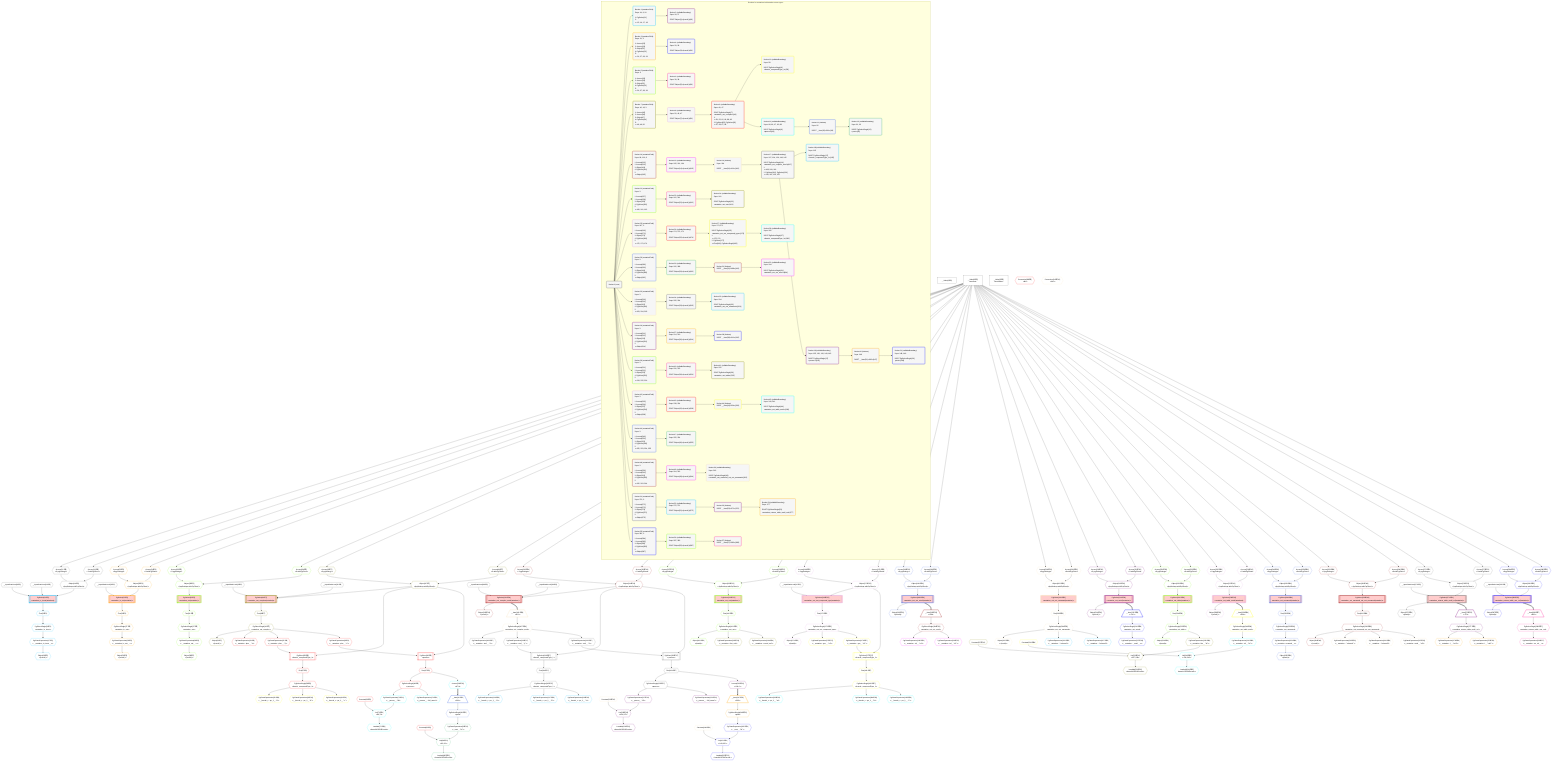 %%{init: {'themeVariables': { 'fontSize': '12px'}}}%%
graph TD
    classDef path fill:#eee,stroke:#000,color:#000
    classDef plan fill:#fff,stroke-width:1px,color:#000
    classDef itemplan fill:#fff,stroke-width:2px,color:#000
    classDef unbatchedplan fill:#dff,stroke-width:1px,color:#000
    classDef sideeffectplan fill:#fcc,stroke-width:2px,color:#000
    classDef bucket fill:#f6f6f6,color:#000,stroke-width:2px,text-align:left


    %% define steps
    __Value0["__Value[0∈0]"]:::plan
    __Value3["__Value[3∈0]<br />ᐸcontextᐳ"]:::plan
    __Value5["__Value[5∈0]<br />ᐸrootValueᐳ"]:::plan
    __InputStaticLeaf9{{"__InputStaticLeaf[9∈0]"}}:::plan
    __InputStaticLeaf10{{"__InputStaticLeaf[10∈0]"}}:::plan
    Access12{{"Access[12∈0]<br />ᐸ3.pgSettingsᐳ"}}:::plan
    Access13{{"Access[13∈0]<br />ᐸ3.withPgClientᐳ"}}:::plan
    Object14{{"Object[14∈0]<br />ᐸ{pgSettings,withPgClient}ᐳ"}}:::plan
    PgSelect11[["PgSelect[11∈1]<br />ᐸmutation_in_inout(mutation)ᐳ"]]:::sideeffectplan
    First15{{"First[15∈1]"}}:::plan
    PgSelectSingle16{{"PgSelectSingle[16∈1]<br />ᐸmutation_in_inoutᐳ"}}:::plan
    PgClassExpression17{{"PgClassExpression[17∈1]<br />ᐸ__mutation_in_inout__.vᐳ"}}:::plan
    Object18{{"Object[18∈1]<br />ᐸ{result}ᐳ"}}:::plan
    __InputStaticLeaf21{{"__InputStaticLeaf[21∈0]"}}:::plan
    Access23{{"Access[23∈3]<br />ᐸ3.pgSettingsᐳ"}}:::plan
    Access24{{"Access[24∈3]<br />ᐸ3.withPgClientᐳ"}}:::plan
    Object25{{"Object[25∈3]<br />ᐸ{pgSettings,withPgClient}ᐳ"}}:::plan
    PgSelect22[["PgSelect[22∈3]<br />ᐸmutation_in_out(mutation)ᐳ"]]:::sideeffectplan
    First26{{"First[26∈3]"}}:::plan
    PgSelectSingle27{{"PgSelectSingle[27∈3]<br />ᐸmutation_in_outᐳ"}}:::plan
    PgClassExpression28{{"PgClassExpression[28∈3]<br />ᐸ__mutation_in_out__.vᐳ"}}:::plan
    Object29{{"Object[29∈3]<br />ᐸ{result}ᐳ"}}:::plan
    Access33{{"Access[33∈5]<br />ᐸ3.pgSettingsᐳ"}}:::plan
    Access34{{"Access[34∈5]<br />ᐸ3.withPgClientᐳ"}}:::plan
    Object35{{"Object[35∈5]<br />ᐸ{pgSettings,withPgClient}ᐳ"}}:::plan
    PgSelect32[["PgSelect[32∈5]<br />ᐸmutation_out(mutation)ᐳ"]]:::sideeffectplan
    First36{{"First[36∈5]"}}:::plan
    PgSelectSingle37{{"PgSelectSingle[37∈5]<br />ᐸmutation_outᐳ"}}:::plan
    PgClassExpression38{{"PgClassExpression[38∈5]<br />ᐸ__mutation_out__.vᐳ"}}:::plan
    Object39{{"Object[39∈5]<br />ᐸ{result}ᐳ"}}:::plan
    __InputStaticLeaf42{{"__InputStaticLeaf[42∈0]"}}:::plan
    __InputStaticLeaf43{{"__InputStaticLeaf[43∈0]"}}:::plan
    Access45{{"Access[45∈7]<br />ᐸ3.pgSettingsᐳ"}}:::plan
    Access46{{"Access[46∈7]<br />ᐸ3.withPgClientᐳ"}}:::plan
    Object47{{"Object[47∈7]<br />ᐸ{pgSettings,withPgClient}ᐳ"}}:::plan
    PgSelect44[["PgSelect[44∈7]<br />ᐸmutation_out_complex(mutation)ᐳ"]]:::sideeffectplan
    First48{{"First[48∈7]"}}:::plan
    PgSelectSingle49{{"PgSelectSingle[49∈7]<br />ᐸmutation_out_complexᐳ"}}:::plan
    Object50{{"Object[50∈7]<br />ᐸ{result}ᐳ"}}:::plan
    PgClassExpression51{{"PgClassExpression[51∈9]<br />ᐸ__mutation...plex__.”x”ᐳ"}}:::plan
    PgClassExpression52{{"PgClassExpression[52∈9]<br />ᐸ__mutation...plex__.”y”ᐳ"}}:::plan
    PgSelect53[["PgSelect[53∈9]<br />ᐸfrmcdc_compoundType_1ᐳ"]]:::plan
    First57{{"First[57∈9]"}}:::plan
    PgSelectSingle58{{"PgSelectSingle[58∈9]<br />ᐸfrmcdc_compoundType_1ᐳ"}}:::plan
    PgClassExpression59{{"PgClassExpression[59∈10]<br />ᐸ__frmcdc_c...pe_1__.”a”ᐳ"}}:::plan
    PgClassExpression60{{"PgClassExpression[60∈10]<br />ᐸ__frmcdc_c...pe_1__.”b”ᐳ"}}:::plan
    PgClassExpression61{{"PgClassExpression[61∈10]<br />ᐸ__frmcdc_c...pe_1__.”c”ᐳ"}}:::plan
    PgClassExpression62{{"PgClassExpression[62∈9]<br />ᐸ__mutation...plex__.”z”ᐳ"}}:::plan
    PgSelect63[["PgSelect[63∈9]<br />ᐸpersonᐳ"]]:::plan
    First67{{"First[67∈9]"}}:::plan
    PgSelectSingle68{{"PgSelectSingle[68∈9]<br />ᐸpersonᐳ"}}:::plan
    Constant69{{"Constant[69∈9]"}}:::plan
    PgClassExpression70{{"PgClassExpression[70∈11]<br />ᐸ__person__.”id”ᐳ"}}:::plan
    List71{{"List[71∈11]<br />ᐸ69,70ᐳ"}}:::plan
    Lambda72{{"Lambda[72∈11]<br />ᐸbase64JSONEncodeᐳ"}}:::plan
    PgClassExpression74{{"PgClassExpression[74∈11]<br />ᐸ__person__...full_name”ᐳ"}}:::plan
    Connection88{{"Connection[88∈9]<br />ᐸ84ᐳ"}}:::plan
    Access291{{"Access[291∈11]<br />ᐸ67.0ᐳ"}}:::plan
    __Item90[/"__Item[90∈12]<br />ᐸ291ᐳ"\]:::itemplan
    PgSelectSingle91{{"PgSelectSingle[91∈12]<br />ᐸpostᐳ"}}:::plan
    Constant92{{"Constant[92∈9]"}}:::plan
    PgClassExpression93{{"PgClassExpression[93∈13]<br />ᐸ__post__.”id”ᐳ"}}:::plan
    List94{{"List[94∈13]<br />ᐸ92,93ᐳ"}}:::plan
    Lambda95{{"Lambda[95∈13]<br />ᐸbase64JSONEncodeᐳ"}}:::plan
    __InputStaticLeaf99{{"__InputStaticLeaf[99∈0]"}}:::plan
    __InputStaticLeaf100{{"__InputStaticLeaf[100∈0]"}}:::plan
    Access102{{"Access[102∈14]<br />ᐸ3.pgSettingsᐳ"}}:::plan
    Access103{{"Access[103∈14]<br />ᐸ3.withPgClientᐳ"}}:::plan
    Object104{{"Object[104∈14]<br />ᐸ{pgSettings,withPgClient}ᐳ"}}:::plan
    PgSelect101[["PgSelect[101∈14]<br />ᐸmutation_out_complex_setof(mutation)ᐳ"]]:::sideeffectplan
    Object105{{"Object[105∈14]<br />ᐸ{result}ᐳ"}}:::plan
    __Item106[/"__Item[106∈16]<br />ᐸ101ᐳ"\]:::itemplan
    PgSelectSingle107{{"PgSelectSingle[107∈16]<br />ᐸmutation_out_complex_setofᐳ"}}:::plan
    PgClassExpression108{{"PgClassExpression[108∈17]<br />ᐸ__mutation...etof__.”x”ᐳ"}}:::plan
    PgClassExpression109{{"PgClassExpression[109∈17]<br />ᐸ__mutation...etof__.”y”ᐳ"}}:::plan
    PgSelect110[["PgSelect[110∈17]<br />ᐸfrmcdc_compoundType_1ᐳ"]]:::plan
    First114{{"First[114∈17]"}}:::plan
    PgSelectSingle115{{"PgSelectSingle[115∈17]<br />ᐸfrmcdc_compoundType_1ᐳ"}}:::plan
    PgClassExpression116{{"PgClassExpression[116∈18]<br />ᐸ__frmcdc_c...pe_1__.”a”ᐳ"}}:::plan
    PgClassExpression117{{"PgClassExpression[117∈18]<br />ᐸ__frmcdc_c...pe_1__.”b”ᐳ"}}:::plan
    PgClassExpression118{{"PgClassExpression[118∈18]<br />ᐸ__frmcdc_c...pe_1__.”c”ᐳ"}}:::plan
    PgClassExpression119{{"PgClassExpression[119∈17]<br />ᐸ__mutation...etof__.”z”ᐳ"}}:::plan
    PgSelect120[["PgSelect[120∈17]<br />ᐸpersonᐳ"]]:::plan
    First124{{"First[124∈17]"}}:::plan
    PgSelectSingle125{{"PgSelectSingle[125∈17]<br />ᐸpersonᐳ"}}:::plan
    Constant126{{"Constant[126∈16]"}}:::plan
    PgClassExpression127{{"PgClassExpression[127∈19]<br />ᐸ__person__.”id”ᐳ"}}:::plan
    List128{{"List[128∈19]<br />ᐸ126,127ᐳ"}}:::plan
    Lambda129{{"Lambda[129∈19]<br />ᐸbase64JSONEncodeᐳ"}}:::plan
    PgClassExpression131{{"PgClassExpression[131∈19]<br />ᐸ__person__...full_name”ᐳ"}}:::plan
    Connection145{{"Connection[145∈16]<br />ᐸ141ᐳ"}}:::plan
    Access292{{"Access[292∈19]<br />ᐸ124.0ᐳ"}}:::plan
    __Item147[/"__Item[147∈20]<br />ᐸ292ᐳ"\]:::itemplan
    PgSelectSingle148{{"PgSelectSingle[148∈20]<br />ᐸpostᐳ"}}:::plan
    Constant149{{"Constant[149∈16]"}}:::plan
    PgClassExpression150{{"PgClassExpression[150∈21]<br />ᐸ__post__.”id”ᐳ"}}:::plan
    List151{{"List[151∈21]<br />ᐸ149,150ᐳ"}}:::plan
    Lambda152{{"Lambda[152∈21]<br />ᐸbase64JSONEncodeᐳ"}}:::plan
    Access157{{"Access[157∈22]<br />ᐸ3.pgSettingsᐳ"}}:::plan
    Access158{{"Access[158∈22]<br />ᐸ3.withPgClientᐳ"}}:::plan
    Object159{{"Object[159∈22]<br />ᐸ{pgSettings,withPgClient}ᐳ"}}:::plan
    PgSelect156[["PgSelect[156∈22]<br />ᐸmutation_out_out(mutation)ᐳ"]]:::sideeffectplan
    First160{{"First[160∈22]"}}:::plan
    PgSelectSingle161{{"PgSelectSingle[161∈22]<br />ᐸmutation_out_outᐳ"}}:::plan
    Object162{{"Object[162∈22]<br />ᐸ{result}ᐳ"}}:::plan
    PgClassExpression163{{"PgClassExpression[163∈24]<br />ᐸ__mutation...first_out”ᐳ"}}:::plan
    PgClassExpression164{{"PgClassExpression[164∈24]<br />ᐸ__mutation...econd_out”ᐳ"}}:::plan
    __InputStaticLeaf167{{"__InputStaticLeaf[167∈0]"}}:::plan
    Access169{{"Access[169∈25]<br />ᐸ3.pgSettingsᐳ"}}:::plan
    Access170{{"Access[170∈25]<br />ᐸ3.withPgClientᐳ"}}:::plan
    Object171{{"Object[171∈25]<br />ᐸ{pgSettings,withPgClient}ᐳ"}}:::plan
    PgSelect168[["PgSelect[168∈25]<br />ᐸmutation_out_out_compound_type(mutation)ᐳ"]]:::sideeffectplan
    First172{{"First[172∈25]"}}:::plan
    PgSelectSingle173{{"PgSelectSingle[173∈25]<br />ᐸmutation_out_out_compound_typeᐳ"}}:::plan
    Object174{{"Object[174∈25]<br />ᐸ{result}ᐳ"}}:::plan
    PgClassExpression175{{"PgClassExpression[175∈27]<br />ᐸ__mutation...ype__.”o1”ᐳ"}}:::plan
    PgClassExpression176{{"PgClassExpression[176∈27]<br />ᐸ__mutation...ype__.”o2”ᐳ"}}:::plan
    PgSelect177[["PgSelect[177∈27]<br />ᐸfrmcdc_compoundType_1ᐳ"]]:::plan
    First181{{"First[181∈27]"}}:::plan
    PgSelectSingle182{{"PgSelectSingle[182∈27]<br />ᐸfrmcdc_compoundType_1ᐳ"}}:::plan
    PgClassExpression183{{"PgClassExpression[183∈28]<br />ᐸ__frmcdc_c...pe_1__.”a”ᐳ"}}:::plan
    PgClassExpression184{{"PgClassExpression[184∈28]<br />ᐸ__frmcdc_c...pe_1__.”b”ᐳ"}}:::plan
    PgClassExpression185{{"PgClassExpression[185∈28]<br />ᐸ__frmcdc_c...pe_1__.”c”ᐳ"}}:::plan
    Access189{{"Access[189∈29]<br />ᐸ3.pgSettingsᐳ"}}:::plan
    Access190{{"Access[190∈29]<br />ᐸ3.withPgClientᐳ"}}:::plan
    Object191{{"Object[191∈29]<br />ᐸ{pgSettings,withPgClient}ᐳ"}}:::plan
    PgSelect188[["PgSelect[188∈29]<br />ᐸmutation_out_out_setof(mutation)ᐳ"]]:::sideeffectplan
    Object192{{"Object[192∈29]<br />ᐸ{result}ᐳ"}}:::plan
    __Item193[/"__Item[193∈31]<br />ᐸ188ᐳ"\]:::itemplan
    PgSelectSingle194{{"PgSelectSingle[194∈31]<br />ᐸmutation_out_out_setofᐳ"}}:::plan
    PgClassExpression195{{"PgClassExpression[195∈32]<br />ᐸ__mutation...tof__.”o1”ᐳ"}}:::plan
    PgClassExpression196{{"PgClassExpression[196∈32]<br />ᐸ__mutation...tof__.”o2”ᐳ"}}:::plan
    Access200{{"Access[200∈33]<br />ᐸ3.pgSettingsᐳ"}}:::plan
    Access201{{"Access[201∈33]<br />ᐸ3.withPgClientᐳ"}}:::plan
    Object202{{"Object[202∈33]<br />ᐸ{pgSettings,withPgClient}ᐳ"}}:::plan
    PgSelect199[["PgSelect[199∈33]<br />ᐸmutation_out_out_unnamed(mutation)ᐳ"]]:::sideeffectplan
    First203{{"First[203∈33]"}}:::plan
    PgSelectSingle204{{"PgSelectSingle[204∈33]<br />ᐸmutation_out_out_unnamedᐳ"}}:::plan
    Object205{{"Object[205∈33]<br />ᐸ{result}ᐳ"}}:::plan
    PgClassExpression206{{"PgClassExpression[206∈35]<br />ᐸ__mutation....”column1”ᐳ"}}:::plan
    PgClassExpression207{{"PgClassExpression[207∈35]<br />ᐸ__mutation....”column2”ᐳ"}}:::plan
    Access211{{"Access[211∈36]<br />ᐸ3.pgSettingsᐳ"}}:::plan
    Access212{{"Access[212∈36]<br />ᐸ3.withPgClientᐳ"}}:::plan
    Object213{{"Object[213∈36]<br />ᐸ{pgSettings,withPgClient}ᐳ"}}:::plan
    PgSelect210[["PgSelect[210∈36]<br />ᐸmutation_out_setof(mutation)ᐳ"]]:::sideeffectplan
    Object214{{"Object[214∈36]<br />ᐸ{result}ᐳ"}}:::plan
    __Item215[/"__Item[215∈38]<br />ᐸ210ᐳ"\]:::itemplan
    PgSelectSingle216{{"PgSelectSingle[216∈38]<br />ᐸmutation_out_setofᐳ"}}:::plan
    PgClassExpression217{{"PgClassExpression[217∈38]<br />ᐸ__mutation..._setof__.vᐳ"}}:::plan
    Access221{{"Access[221∈39]<br />ᐸ3.pgSettingsᐳ"}}:::plan
    Access222{{"Access[222∈39]<br />ᐸ3.withPgClientᐳ"}}:::plan
    Object223{{"Object[223∈39]<br />ᐸ{pgSettings,withPgClient}ᐳ"}}:::plan
    PgSelect220[["PgSelect[220∈39]<br />ᐸmutation_out_table(mutation)ᐳ"]]:::sideeffectplan
    First224{{"First[224∈39]"}}:::plan
    PgSelectSingle225{{"PgSelectSingle[225∈39]<br />ᐸmutation_out_tableᐳ"}}:::plan
    Object226{{"Object[226∈39]<br />ᐸ{result}ᐳ"}}:::plan
    Constant227{{"Constant[227∈41]"}}:::plan
    PgClassExpression228{{"PgClassExpression[228∈41]<br />ᐸ__mutation...ble__.”id”ᐳ"}}:::plan
    List229{{"List[229∈41]<br />ᐸ227,228ᐳ"}}:::plan
    Lambda230{{"Lambda[230∈41]<br />ᐸbase64JSONEncodeᐳ"}}:::plan
    Access235{{"Access[235∈42]<br />ᐸ3.pgSettingsᐳ"}}:::plan
    Access236{{"Access[236∈42]<br />ᐸ3.withPgClientᐳ"}}:::plan
    Object237{{"Object[237∈42]<br />ᐸ{pgSettings,withPgClient}ᐳ"}}:::plan
    PgSelect234[["PgSelect[234∈42]<br />ᐸmutation_out_table_setof(mutation)ᐳ"]]:::sideeffectplan
    Object238{{"Object[238∈42]<br />ᐸ{result}ᐳ"}}:::plan
    __Item239[/"__Item[239∈44]<br />ᐸ234ᐳ"\]:::itemplan
    PgSelectSingle240{{"PgSelectSingle[240∈44]<br />ᐸmutation_out_table_setofᐳ"}}:::plan
    Constant241{{"Constant[241∈44]"}}:::plan
    PgClassExpression242{{"PgClassExpression[242∈45]<br />ᐸ__mutation...tof__.”id”ᐳ"}}:::plan
    List243{{"List[243∈45]<br />ᐸ241,242ᐳ"}}:::plan
    Lambda244{{"Lambda[244∈45]<br />ᐸbase64JSONEncodeᐳ"}}:::plan
    Access249{{"Access[249∈46]<br />ᐸ3.pgSettingsᐳ"}}:::plan
    Access250{{"Access[250∈46]<br />ᐸ3.withPgClientᐳ"}}:::plan
    Object251{{"Object[251∈46]<br />ᐸ{pgSettings,withPgClient}ᐳ"}}:::plan
    PgSelect248[["PgSelect[248∈46]<br />ᐸmutation_out_unnamed(mutation)ᐳ"]]:::sideeffectplan
    First252{{"First[252∈46]"}}:::plan
    PgSelectSingle253{{"PgSelectSingle[253∈46]<br />ᐸmutation_out_unnamedᐳ"}}:::plan
    PgClassExpression254{{"PgClassExpression[254∈46]<br />ᐸ__mutation...nnamed__.vᐳ"}}:::plan
    Object255{{"Object[255∈46]<br />ᐸ{result}ᐳ"}}:::plan
    Access259{{"Access[259∈48]<br />ᐸ3.pgSettingsᐳ"}}:::plan
    Access260{{"Access[260∈48]<br />ᐸ3.withPgClientᐳ"}}:::plan
    Object261{{"Object[261∈48]<br />ᐸ{pgSettings,withPgClient}ᐳ"}}:::plan
    PgSelect258[["PgSelect[258∈48]<br />ᐸmutation_out_unnamed_out_out_unnamed(mutation)ᐳ"]]:::sideeffectplan
    First262{{"First[262∈48]"}}:::plan
    PgSelectSingle263{{"PgSelectSingle[263∈48]<br />ᐸmutation_out_unnamed_out_out_unnamedᐳ"}}:::plan
    Object264{{"Object[264∈48]<br />ᐸ{result}ᐳ"}}:::plan
    PgClassExpression265{{"PgClassExpression[265∈50]<br />ᐸ__mutation....”column1”ᐳ"}}:::plan
    PgClassExpression266{{"PgClassExpression[266∈50]<br />ᐸ__mutation....”column3”ᐳ"}}:::plan
    PgClassExpression267{{"PgClassExpression[267∈50]<br />ᐸ__mutation...med__.”o2”ᐳ"}}:::plan
    __InputStaticLeaf270{{"__InputStaticLeaf[270∈0]"}}:::plan
    Access272{{"Access[272∈51]<br />ᐸ3.pgSettingsᐳ"}}:::plan
    Access273{{"Access[273∈51]<br />ᐸ3.withPgClientᐳ"}}:::plan
    Object274{{"Object[274∈51]<br />ᐸ{pgSettings,withPgClient}ᐳ"}}:::plan
    PgSelect271[["PgSelect[271∈51]<br />ᐸmutation_returns_table_multi_col(mutation)ᐳ"]]:::sideeffectplan
    Object275{{"Object[275∈51]<br />ᐸ{result}ᐳ"}}:::plan
    __Item276[/"__Item[276∈53]<br />ᐸ271ᐳ"\]:::itemplan
    PgSelectSingle277{{"PgSelectSingle[277∈53]<br />ᐸmutation_returns_table_multi_colᐳ"}}:::plan
    PgClassExpression278{{"PgClassExpression[278∈54]<br />ᐸ__mutation...l__.”col1”ᐳ"}}:::plan
    PgClassExpression279{{"PgClassExpression[279∈54]<br />ᐸ__mutation...l__.”col2”ᐳ"}}:::plan
    __InputStaticLeaf282{{"__InputStaticLeaf[282∈0]"}}:::plan
    Access284{{"Access[284∈55]<br />ᐸ3.pgSettingsᐳ"}}:::plan
    Access285{{"Access[285∈55]<br />ᐸ3.withPgClientᐳ"}}:::plan
    Object286{{"Object[286∈55]<br />ᐸ{pgSettings,withPgClient}ᐳ"}}:::plan
    PgSelect283[["PgSelect[283∈55]<br />ᐸmutation_returns_table_one_col(mutation)ᐳ"]]:::sideeffectplan
    Object287{{"Object[287∈55]<br />ᐸ{result}ᐳ"}}:::plan
    __Item288[/"__Item[288∈57]<br />ᐸ283ᐳ"\]:::itemplan
    PgSelectSingle289{{"PgSelectSingle[289∈57]<br />ᐸmutation_returns_table_one_colᐳ"}}:::plan
    PgClassExpression290{{"PgClassExpression[290∈57]<br />ᐸ__mutation...ne_col__.vᐳ"}}:::plan

    %% plan dependencies
    __Value3 --> Access12
    __Value3 --> Access13
    Access12 & Access13 --> Object14
    Object14 & __InputStaticLeaf9 & __InputStaticLeaf10 --> PgSelect11
    PgSelect11 --> First15
    First15 --> PgSelectSingle16
    PgSelectSingle16 --> PgClassExpression17
    PgClassExpression17 --> Object18
    __Value3 --> Access23
    __Value3 --> Access24
    Access23 & Access24 --> Object25
    Object25 & __InputStaticLeaf21 --> PgSelect22
    PgSelect22 --> First26
    First26 --> PgSelectSingle27
    PgSelectSingle27 --> PgClassExpression28
    PgClassExpression28 --> Object29
    __Value3 --> Access33
    __Value3 --> Access34
    Access33 & Access34 --> Object35
    Object35 --> PgSelect32
    PgSelect32 --> First36
    First36 --> PgSelectSingle37
    PgSelectSingle37 --> PgClassExpression38
    PgClassExpression38 --> Object39
    __Value3 --> Access45
    __Value3 --> Access46
    Access45 & Access46 --> Object47
    Object47 & __InputStaticLeaf42 & __InputStaticLeaf43 --> PgSelect44
    PgSelect44 --> First48
    First48 --> PgSelectSingle49
    PgSelectSingle49 --> Object50
    PgSelectSingle49 --> PgClassExpression51
    PgSelectSingle49 --> PgClassExpression52
    Object47 & PgClassExpression52 --> PgSelect53
    PgSelect53 --> First57
    First57 --> PgSelectSingle58
    PgSelectSingle58 --> PgClassExpression59
    PgSelectSingle58 --> PgClassExpression60
    PgSelectSingle58 --> PgClassExpression61
    PgSelectSingle49 --> PgClassExpression62
    Object47 & PgClassExpression62 --> PgSelect63
    PgSelect63 --> First67
    First67 --> PgSelectSingle68
    PgSelectSingle68 --> PgClassExpression70
    Constant69 & PgClassExpression70 --> List71
    List71 --> Lambda72
    PgSelectSingle68 --> PgClassExpression74
    First67 --> Access291
    Access291 ==> __Item90
    __Item90 --> PgSelectSingle91
    PgSelectSingle91 --> PgClassExpression93
    Constant92 & PgClassExpression93 --> List94
    List94 --> Lambda95
    __Value3 --> Access102
    __Value3 --> Access103
    Access102 & Access103 --> Object104
    Object104 & __InputStaticLeaf99 & __InputStaticLeaf100 --> PgSelect101
    PgSelect101 --> Object105
    PgSelect101 ==> __Item106
    __Item106 --> PgSelectSingle107
    PgSelectSingle107 --> PgClassExpression108
    PgSelectSingle107 --> PgClassExpression109
    Object104 & PgClassExpression109 --> PgSelect110
    PgSelect110 --> First114
    First114 --> PgSelectSingle115
    PgSelectSingle115 --> PgClassExpression116
    PgSelectSingle115 --> PgClassExpression117
    PgSelectSingle115 --> PgClassExpression118
    PgSelectSingle107 --> PgClassExpression119
    Object104 & PgClassExpression119 --> PgSelect120
    PgSelect120 --> First124
    First124 --> PgSelectSingle125
    PgSelectSingle125 --> PgClassExpression127
    Constant126 & PgClassExpression127 --> List128
    List128 --> Lambda129
    PgSelectSingle125 --> PgClassExpression131
    First124 --> Access292
    Access292 ==> __Item147
    __Item147 --> PgSelectSingle148
    PgSelectSingle148 --> PgClassExpression150
    Constant149 & PgClassExpression150 --> List151
    List151 --> Lambda152
    __Value3 --> Access157
    __Value3 --> Access158
    Access157 & Access158 --> Object159
    Object159 --> PgSelect156
    PgSelect156 --> First160
    First160 --> PgSelectSingle161
    PgSelectSingle161 --> Object162
    PgSelectSingle161 --> PgClassExpression163
    PgSelectSingle161 --> PgClassExpression164
    __Value3 --> Access169
    __Value3 --> Access170
    Access169 & Access170 --> Object171
    Object171 & __InputStaticLeaf167 --> PgSelect168
    PgSelect168 --> First172
    First172 --> PgSelectSingle173
    PgSelectSingle173 --> Object174
    PgSelectSingle173 --> PgClassExpression175
    PgSelectSingle173 --> PgClassExpression176
    Object171 & PgClassExpression176 --> PgSelect177
    PgSelect177 --> First181
    First181 --> PgSelectSingle182
    PgSelectSingle182 --> PgClassExpression183
    PgSelectSingle182 --> PgClassExpression184
    PgSelectSingle182 --> PgClassExpression185
    __Value3 --> Access189
    __Value3 --> Access190
    Access189 & Access190 --> Object191
    Object191 --> PgSelect188
    PgSelect188 --> Object192
    PgSelect188 ==> __Item193
    __Item193 --> PgSelectSingle194
    PgSelectSingle194 --> PgClassExpression195
    PgSelectSingle194 --> PgClassExpression196
    __Value3 --> Access200
    __Value3 --> Access201
    Access200 & Access201 --> Object202
    Object202 --> PgSelect199
    PgSelect199 --> First203
    First203 --> PgSelectSingle204
    PgSelectSingle204 --> Object205
    PgSelectSingle204 --> PgClassExpression206
    PgSelectSingle204 --> PgClassExpression207
    __Value3 --> Access211
    __Value3 --> Access212
    Access211 & Access212 --> Object213
    Object213 --> PgSelect210
    PgSelect210 --> Object214
    PgSelect210 ==> __Item215
    __Item215 --> PgSelectSingle216
    PgSelectSingle216 --> PgClassExpression217
    __Value3 --> Access221
    __Value3 --> Access222
    Access221 & Access222 --> Object223
    Object223 --> PgSelect220
    PgSelect220 --> First224
    First224 --> PgSelectSingle225
    PgSelectSingle225 --> Object226
    PgSelectSingle225 --> PgClassExpression228
    Constant227 & PgClassExpression228 --> List229
    List229 --> Lambda230
    __Value3 --> Access235
    __Value3 --> Access236
    Access235 & Access236 --> Object237
    Object237 --> PgSelect234
    PgSelect234 --> Object238
    PgSelect234 ==> __Item239
    __Item239 --> PgSelectSingle240
    PgSelectSingle240 --> PgClassExpression242
    Constant241 & PgClassExpression242 --> List243
    List243 --> Lambda244
    __Value3 --> Access249
    __Value3 --> Access250
    Access249 & Access250 --> Object251
    Object251 --> PgSelect248
    PgSelect248 --> First252
    First252 --> PgSelectSingle253
    PgSelectSingle253 --> PgClassExpression254
    PgClassExpression254 --> Object255
    __Value3 --> Access259
    __Value3 --> Access260
    Access259 & Access260 --> Object261
    Object261 --> PgSelect258
    PgSelect258 --> First262
    First262 --> PgSelectSingle263
    PgSelectSingle263 --> Object264
    PgSelectSingle263 --> PgClassExpression265
    PgSelectSingle263 --> PgClassExpression266
    PgSelectSingle263 --> PgClassExpression267
    __Value3 --> Access272
    __Value3 --> Access273
    Access272 & Access273 --> Object274
    Object274 & __InputStaticLeaf270 --> PgSelect271
    PgSelect271 --> Object275
    PgSelect271 ==> __Item276
    __Item276 --> PgSelectSingle277
    PgSelectSingle277 --> PgClassExpression278
    PgSelectSingle277 --> PgClassExpression279
    __Value3 --> Access284
    __Value3 --> Access285
    Access284 & Access285 --> Object286
    Object286 & __InputStaticLeaf282 --> PgSelect283
    PgSelect283 --> Object287
    PgSelect283 ==> __Item288
    __Item288 --> PgSelectSingle289
    PgSelectSingle289 --> PgClassExpression290

    subgraph "Buckets for mutations/v4/mutation-return-types"
    Bucket0("Bucket 0 (root)"):::bucket
    classDef bucket0 stroke:#696969
    class Bucket0,__Value0,__Value3,__Value5,__InputStaticLeaf9,__InputStaticLeaf10,Access12,Access13,Object14,__InputStaticLeaf21,__InputStaticLeaf42,__InputStaticLeaf43,__InputStaticLeaf99,__InputStaticLeaf100,__InputStaticLeaf167,__InputStaticLeaf270,__InputStaticLeaf282 bucket0
    Bucket1("Bucket 1 (mutationField)<br />Deps: 14, 9, 10<br /><br />1: PgSelect[11]<br />2: <br />ᐳ: 15, 16, 17, 18"):::bucket
    classDef bucket1 stroke:#00bfff
    class Bucket1,PgSelect11,First15,PgSelectSingle16,PgClassExpression17,Object18 bucket1
    Bucket2("Bucket 2 (nullableBoundary)<br />Deps: 18, 17<br /><br />ROOT Object{1}ᐸ{result}ᐳ[18]"):::bucket
    classDef bucket2 stroke:#7f007f
    class Bucket2 bucket2
    Bucket3("Bucket 3 (mutationField)<br />Deps: 21, 3<br /><br />1: Access[23]<br />2: Access[24]<br />3: Object[25]<br />4: PgSelect[22]<br />5: <br />ᐳ: 26, 27, 28, 29"):::bucket
    classDef bucket3 stroke:#ffa500
    class Bucket3,PgSelect22,Access23,Access24,Object25,First26,PgSelectSingle27,PgClassExpression28,Object29 bucket3
    Bucket4("Bucket 4 (nullableBoundary)<br />Deps: 29, 28<br /><br />ROOT Object{3}ᐸ{result}ᐳ[29]"):::bucket
    classDef bucket4 stroke:#0000ff
    class Bucket4 bucket4
    Bucket5("Bucket 5 (mutationField)<br />Deps: 3<br /><br />1: Access[33]<br />2: Access[34]<br />3: Object[35]<br />4: PgSelect[32]<br />5: <br />ᐳ: 36, 37, 38, 39"):::bucket
    classDef bucket5 stroke:#7fff00
    class Bucket5,PgSelect32,Access33,Access34,Object35,First36,PgSelectSingle37,PgClassExpression38,Object39 bucket5
    Bucket6("Bucket 6 (nullableBoundary)<br />Deps: 39, 38<br /><br />ROOT Object{5}ᐸ{result}ᐳ[39]"):::bucket
    classDef bucket6 stroke:#ff1493
    class Bucket6 bucket6
    Bucket7("Bucket 7 (mutationField)<br />Deps: 42, 43, 3<br /><br />1: Access[45]<br />2: Access[46]<br />3: Object[47]<br />4: PgSelect[44]<br />5: <br />ᐳ: 48, 49, 50"):::bucket
    classDef bucket7 stroke:#808000
    class Bucket7,PgSelect44,Access45,Access46,Object47,First48,PgSelectSingle49,Object50 bucket7
    Bucket8("Bucket 8 (nullableBoundary)<br />Deps: 50, 49, 47<br /><br />ROOT Object{7}ᐸ{result}ᐳ[50]"):::bucket
    classDef bucket8 stroke:#dda0dd
    class Bucket8 bucket8
    Bucket9("Bucket 9 (nullableBoundary)<br />Deps: 49, 47<br /><br />ROOT PgSelectSingle{7}ᐸmutation_out_complexᐳ[49]<br />1: <br />ᐳ: 51, 52, 62, 69, 88, 92<br />2: PgSelect[53], PgSelect[63]<br />ᐳ: 57, 58, 67, 68"):::bucket
    classDef bucket9 stroke:#ff0000
    class Bucket9,PgClassExpression51,PgClassExpression52,PgSelect53,First57,PgSelectSingle58,PgClassExpression62,PgSelect63,First67,PgSelectSingle68,Constant69,Connection88,Constant92 bucket9
    Bucket10("Bucket 10 (nullableBoundary)<br />Deps: 58<br /><br />ROOT PgSelectSingle{9}ᐸfrmcdc_compoundType_1ᐳ[58]"):::bucket
    classDef bucket10 stroke:#ffff00
    class Bucket10,PgClassExpression59,PgClassExpression60,PgClassExpression61 bucket10
    Bucket11("Bucket 11 (nullableBoundary)<br />Deps: 68, 69, 67, 92, 88<br /><br />ROOT PgSelectSingle{9}ᐸpersonᐳ[68]"):::bucket
    classDef bucket11 stroke:#00ffff
    class Bucket11,PgClassExpression70,List71,Lambda72,PgClassExpression74,Access291 bucket11
    Bucket12("Bucket 12 (listItem)<br />Deps: 92<br /><br />ROOT __Item{12}ᐸ291ᐳ[90]"):::bucket
    classDef bucket12 stroke:#4169e1
    class Bucket12,__Item90,PgSelectSingle91 bucket12
    Bucket13("Bucket 13 (nullableBoundary)<br />Deps: 91, 92<br /><br />ROOT PgSelectSingle{12}ᐸpostᐳ[91]"):::bucket
    classDef bucket13 stroke:#3cb371
    class Bucket13,PgClassExpression93,List94,Lambda95 bucket13
    Bucket14("Bucket 14 (mutationField)<br />Deps: 99, 100, 3<br /><br />1: Access[102]<br />2: Access[103]<br />3: Object[104]<br />4: PgSelect[101]<br />5: <br />ᐳ: Object[105]"):::bucket
    classDef bucket14 stroke:#a52a2a
    class Bucket14,PgSelect101,Access102,Access103,Object104,Object105 bucket14
    Bucket15("Bucket 15 (nullableBoundary)<br />Deps: 105, 101, 104<br /><br />ROOT Object{14}ᐸ{result}ᐳ[105]"):::bucket
    classDef bucket15 stroke:#ff00ff
    class Bucket15 bucket15
    Bucket16("Bucket 16 (listItem)<br />Deps: 104<br /><br />ROOT __Item{16}ᐸ101ᐳ[106]"):::bucket
    classDef bucket16 stroke:#f5deb3
    class Bucket16,__Item106,PgSelectSingle107,Constant126,Connection145,Constant149 bucket16
    Bucket17("Bucket 17 (nullableBoundary)<br />Deps: 107, 104, 126, 149, 145<br /><br />ROOT PgSelectSingle{16}ᐸmutation_out_complex_setofᐳ[107]<br />1: <br />ᐳ: 108, 109, 119<br />2: PgSelect[110], PgSelect[120]<br />ᐳ: 114, 115, 124, 125"):::bucket
    classDef bucket17 stroke:#696969
    class Bucket17,PgClassExpression108,PgClassExpression109,PgSelect110,First114,PgSelectSingle115,PgClassExpression119,PgSelect120,First124,PgSelectSingle125 bucket17
    Bucket18("Bucket 18 (nullableBoundary)<br />Deps: 115<br /><br />ROOT PgSelectSingle{17}ᐸfrmcdc_compoundType_1ᐳ[115]"):::bucket
    classDef bucket18 stroke:#00bfff
    class Bucket18,PgClassExpression116,PgClassExpression117,PgClassExpression118 bucket18
    Bucket19("Bucket 19 (nullableBoundary)<br />Deps: 125, 126, 124, 149, 145<br /><br />ROOT PgSelectSingle{17}ᐸpersonᐳ[125]"):::bucket
    classDef bucket19 stroke:#7f007f
    class Bucket19,PgClassExpression127,List128,Lambda129,PgClassExpression131,Access292 bucket19
    Bucket20("Bucket 20 (listItem)<br />Deps: 149<br /><br />ROOT __Item{20}ᐸ292ᐳ[147]"):::bucket
    classDef bucket20 stroke:#ffa500
    class Bucket20,__Item147,PgSelectSingle148 bucket20
    Bucket21("Bucket 21 (nullableBoundary)<br />Deps: 148, 149<br /><br />ROOT PgSelectSingle{20}ᐸpostᐳ[148]"):::bucket
    classDef bucket21 stroke:#0000ff
    class Bucket21,PgClassExpression150,List151,Lambda152 bucket21
    Bucket22("Bucket 22 (mutationField)<br />Deps: 3<br /><br />1: Access[157]<br />2: Access[158]<br />3: Object[159]<br />4: PgSelect[156]<br />5: <br />ᐳ: 160, 161, 162"):::bucket
    classDef bucket22 stroke:#7fff00
    class Bucket22,PgSelect156,Access157,Access158,Object159,First160,PgSelectSingle161,Object162 bucket22
    Bucket23("Bucket 23 (nullableBoundary)<br />Deps: 162, 161<br /><br />ROOT Object{22}ᐸ{result}ᐳ[162]"):::bucket
    classDef bucket23 stroke:#ff1493
    class Bucket23 bucket23
    Bucket24("Bucket 24 (nullableBoundary)<br />Deps: 161<br /><br />ROOT PgSelectSingle{22}ᐸmutation_out_outᐳ[161]"):::bucket
    classDef bucket24 stroke:#808000
    class Bucket24,PgClassExpression163,PgClassExpression164 bucket24
    Bucket25("Bucket 25 (mutationField)<br />Deps: 167, 3<br /><br />1: Access[169]<br />2: Access[170]<br />3: Object[171]<br />4: PgSelect[168]<br />5: <br />ᐳ: 172, 173, 174"):::bucket
    classDef bucket25 stroke:#dda0dd
    class Bucket25,PgSelect168,Access169,Access170,Object171,First172,PgSelectSingle173,Object174 bucket25
    Bucket26("Bucket 26 (nullableBoundary)<br />Deps: 174, 173, 171<br /><br />ROOT Object{25}ᐸ{result}ᐳ[174]"):::bucket
    classDef bucket26 stroke:#ff0000
    class Bucket26 bucket26
    Bucket27("Bucket 27 (nullableBoundary)<br />Deps: 173, 171<br /><br />ROOT PgSelectSingle{25}ᐸmutation_out_out_compound_typeᐳ[173]<br />1: <br />ᐳ: 175, 176<br />2: PgSelect[177]<br />ᐳ: First[181], PgSelectSingle[182]"):::bucket
    classDef bucket27 stroke:#ffff00
    class Bucket27,PgClassExpression175,PgClassExpression176,PgSelect177,First181,PgSelectSingle182 bucket27
    Bucket28("Bucket 28 (nullableBoundary)<br />Deps: 182<br /><br />ROOT PgSelectSingle{27}ᐸfrmcdc_compoundType_1ᐳ[182]"):::bucket
    classDef bucket28 stroke:#00ffff
    class Bucket28,PgClassExpression183,PgClassExpression184,PgClassExpression185 bucket28
    Bucket29("Bucket 29 (mutationField)<br />Deps: 3<br /><br />1: Access[189]<br />2: Access[190]<br />3: Object[191]<br />4: PgSelect[188]<br />5: <br />ᐳ: Object[192]"):::bucket
    classDef bucket29 stroke:#4169e1
    class Bucket29,PgSelect188,Access189,Access190,Object191,Object192 bucket29
    Bucket30("Bucket 30 (nullableBoundary)<br />Deps: 192, 188<br /><br />ROOT Object{29}ᐸ{result}ᐳ[192]"):::bucket
    classDef bucket30 stroke:#3cb371
    class Bucket30 bucket30
    Bucket31("Bucket 31 (listItem)<br />ROOT __Item{31}ᐸ188ᐳ[193]"):::bucket
    classDef bucket31 stroke:#a52a2a
    class Bucket31,__Item193,PgSelectSingle194 bucket31
    Bucket32("Bucket 32 (nullableBoundary)<br />Deps: 194<br /><br />ROOT PgSelectSingle{31}ᐸmutation_out_out_setofᐳ[194]"):::bucket
    classDef bucket32 stroke:#ff00ff
    class Bucket32,PgClassExpression195,PgClassExpression196 bucket32
    Bucket33("Bucket 33 (mutationField)<br />Deps: 3<br /><br />1: Access[200]<br />2: Access[201]<br />3: Object[202]<br />4: PgSelect[199]<br />5: <br />ᐳ: 203, 204, 205"):::bucket
    classDef bucket33 stroke:#f5deb3
    class Bucket33,PgSelect199,Access200,Access201,Object202,First203,PgSelectSingle204,Object205 bucket33
    Bucket34("Bucket 34 (nullableBoundary)<br />Deps: 205, 204<br /><br />ROOT Object{33}ᐸ{result}ᐳ[205]"):::bucket
    classDef bucket34 stroke:#696969
    class Bucket34 bucket34
    Bucket35("Bucket 35 (nullableBoundary)<br />Deps: 204<br /><br />ROOT PgSelectSingle{33}ᐸmutation_out_out_unnamedᐳ[204]"):::bucket
    classDef bucket35 stroke:#00bfff
    class Bucket35,PgClassExpression206,PgClassExpression207 bucket35
    Bucket36("Bucket 36 (mutationField)<br />Deps: 3<br /><br />1: Access[211]<br />2: Access[212]<br />3: Object[213]<br />4: PgSelect[210]<br />5: <br />ᐳ: Object[214]"):::bucket
    classDef bucket36 stroke:#7f007f
    class Bucket36,PgSelect210,Access211,Access212,Object213,Object214 bucket36
    Bucket37("Bucket 37 (nullableBoundary)<br />Deps: 214, 210<br /><br />ROOT Object{36}ᐸ{result}ᐳ[214]"):::bucket
    classDef bucket37 stroke:#ffa500
    class Bucket37 bucket37
    Bucket38("Bucket 38 (listItem)<br />ROOT __Item{38}ᐸ210ᐳ[215]"):::bucket
    classDef bucket38 stroke:#0000ff
    class Bucket38,__Item215,PgSelectSingle216,PgClassExpression217 bucket38
    Bucket39("Bucket 39 (mutationField)<br />Deps: 3<br /><br />1: Access[221]<br />2: Access[222]<br />3: Object[223]<br />4: PgSelect[220]<br />5: <br />ᐳ: 224, 225, 226"):::bucket
    classDef bucket39 stroke:#7fff00
    class Bucket39,PgSelect220,Access221,Access222,Object223,First224,PgSelectSingle225,Object226 bucket39
    Bucket40("Bucket 40 (nullableBoundary)<br />Deps: 226, 225<br /><br />ROOT Object{39}ᐸ{result}ᐳ[226]"):::bucket
    classDef bucket40 stroke:#ff1493
    class Bucket40 bucket40
    Bucket41("Bucket 41 (nullableBoundary)<br />Deps: 225<br /><br />ROOT PgSelectSingle{39}ᐸmutation_out_tableᐳ[225]"):::bucket
    classDef bucket41 stroke:#808000
    class Bucket41,Constant227,PgClassExpression228,List229,Lambda230 bucket41
    Bucket42("Bucket 42 (mutationField)<br />Deps: 3<br /><br />1: Access[235]<br />2: Access[236]<br />3: Object[237]<br />4: PgSelect[234]<br />5: <br />ᐳ: Object[238]"):::bucket
    classDef bucket42 stroke:#dda0dd
    class Bucket42,PgSelect234,Access235,Access236,Object237,Object238 bucket42
    Bucket43("Bucket 43 (nullableBoundary)<br />Deps: 238, 234<br /><br />ROOT Object{42}ᐸ{result}ᐳ[238]"):::bucket
    classDef bucket43 stroke:#ff0000
    class Bucket43 bucket43
    Bucket44("Bucket 44 (listItem)<br />ROOT __Item{44}ᐸ234ᐳ[239]"):::bucket
    classDef bucket44 stroke:#ffff00
    class Bucket44,__Item239,PgSelectSingle240,Constant241 bucket44
    Bucket45("Bucket 45 (nullableBoundary)<br />Deps: 240, 241<br /><br />ROOT PgSelectSingle{44}ᐸmutation_out_table_setofᐳ[240]"):::bucket
    classDef bucket45 stroke:#00ffff
    class Bucket45,PgClassExpression242,List243,Lambda244 bucket45
    Bucket46("Bucket 46 (mutationField)<br />Deps: 3<br /><br />1: Access[249]<br />2: Access[250]<br />3: Object[251]<br />4: PgSelect[248]<br />5: <br />ᐳ: 252, 253, 254, 255"):::bucket
    classDef bucket46 stroke:#4169e1
    class Bucket46,PgSelect248,Access249,Access250,Object251,First252,PgSelectSingle253,PgClassExpression254,Object255 bucket46
    Bucket47("Bucket 47 (nullableBoundary)<br />Deps: 255, 254<br /><br />ROOT Object{46}ᐸ{result}ᐳ[255]"):::bucket
    classDef bucket47 stroke:#3cb371
    class Bucket47 bucket47
    Bucket48("Bucket 48 (mutationField)<br />Deps: 3<br /><br />1: Access[259]<br />2: Access[260]<br />3: Object[261]<br />4: PgSelect[258]<br />5: <br />ᐳ: 262, 263, 264"):::bucket
    classDef bucket48 stroke:#a52a2a
    class Bucket48,PgSelect258,Access259,Access260,Object261,First262,PgSelectSingle263,Object264 bucket48
    Bucket49("Bucket 49 (nullableBoundary)<br />Deps: 264, 263<br /><br />ROOT Object{48}ᐸ{result}ᐳ[264]"):::bucket
    classDef bucket49 stroke:#ff00ff
    class Bucket49 bucket49
    Bucket50("Bucket 50 (nullableBoundary)<br />Deps: 263<br /><br />ROOT PgSelectSingle{48}ᐸmutation_out_unnamed_out_out_unnamedᐳ[263]"):::bucket
    classDef bucket50 stroke:#f5deb3
    class Bucket50,PgClassExpression265,PgClassExpression266,PgClassExpression267 bucket50
    Bucket51("Bucket 51 (mutationField)<br />Deps: 270, 3<br /><br />1: Access[272]<br />2: Access[273]<br />3: Object[274]<br />4: PgSelect[271]<br />5: <br />ᐳ: Object[275]"):::bucket
    classDef bucket51 stroke:#696969
    class Bucket51,PgSelect271,Access272,Access273,Object274,Object275 bucket51
    Bucket52("Bucket 52 (nullableBoundary)<br />Deps: 275, 271<br /><br />ROOT Object{51}ᐸ{result}ᐳ[275]"):::bucket
    classDef bucket52 stroke:#00bfff
    class Bucket52 bucket52
    Bucket53("Bucket 53 (listItem)<br />ROOT __Item{53}ᐸ271ᐳ[276]"):::bucket
    classDef bucket53 stroke:#7f007f
    class Bucket53,__Item276,PgSelectSingle277 bucket53
    Bucket54("Bucket 54 (nullableBoundary)<br />Deps: 277<br /><br />ROOT PgSelectSingle{53}ᐸmutation_returns_table_multi_colᐳ[277]"):::bucket
    classDef bucket54 stroke:#ffa500
    class Bucket54,PgClassExpression278,PgClassExpression279 bucket54
    Bucket55("Bucket 55 (mutationField)<br />Deps: 282, 3<br /><br />1: Access[284]<br />2: Access[285]<br />3: Object[286]<br />4: PgSelect[283]<br />5: <br />ᐳ: Object[287]"):::bucket
    classDef bucket55 stroke:#0000ff
    class Bucket55,PgSelect283,Access284,Access285,Object286,Object287 bucket55
    Bucket56("Bucket 56 (nullableBoundary)<br />Deps: 287, 283<br /><br />ROOT Object{55}ᐸ{result}ᐳ[287]"):::bucket
    classDef bucket56 stroke:#7fff00
    class Bucket56 bucket56
    Bucket57("Bucket 57 (listItem)<br />ROOT __Item{57}ᐸ283ᐳ[288]"):::bucket
    classDef bucket57 stroke:#ff1493
    class Bucket57,__Item288,PgSelectSingle289,PgClassExpression290 bucket57
    Bucket0 --> Bucket1 & Bucket3 & Bucket5 & Bucket7 & Bucket14 & Bucket22 & Bucket25 & Bucket29 & Bucket33 & Bucket36 & Bucket39 & Bucket42 & Bucket46 & Bucket48 & Bucket51 & Bucket55
    Bucket1 --> Bucket2
    Bucket3 --> Bucket4
    Bucket5 --> Bucket6
    Bucket7 --> Bucket8
    Bucket8 --> Bucket9
    Bucket9 --> Bucket10 & Bucket11
    Bucket11 --> Bucket12
    Bucket12 --> Bucket13
    Bucket14 --> Bucket15
    Bucket15 --> Bucket16
    Bucket16 --> Bucket17
    Bucket17 --> Bucket18 & Bucket19
    Bucket19 --> Bucket20
    Bucket20 --> Bucket21
    Bucket22 --> Bucket23
    Bucket23 --> Bucket24
    Bucket25 --> Bucket26
    Bucket26 --> Bucket27
    Bucket27 --> Bucket28
    Bucket29 --> Bucket30
    Bucket30 --> Bucket31
    Bucket31 --> Bucket32
    Bucket33 --> Bucket34
    Bucket34 --> Bucket35
    Bucket36 --> Bucket37
    Bucket37 --> Bucket38
    Bucket39 --> Bucket40
    Bucket40 --> Bucket41
    Bucket42 --> Bucket43
    Bucket43 --> Bucket44
    Bucket44 --> Bucket45
    Bucket46 --> Bucket47
    Bucket48 --> Bucket49
    Bucket49 --> Bucket50
    Bucket51 --> Bucket52
    Bucket52 --> Bucket53
    Bucket53 --> Bucket54
    Bucket55 --> Bucket56
    Bucket56 --> Bucket57
    end